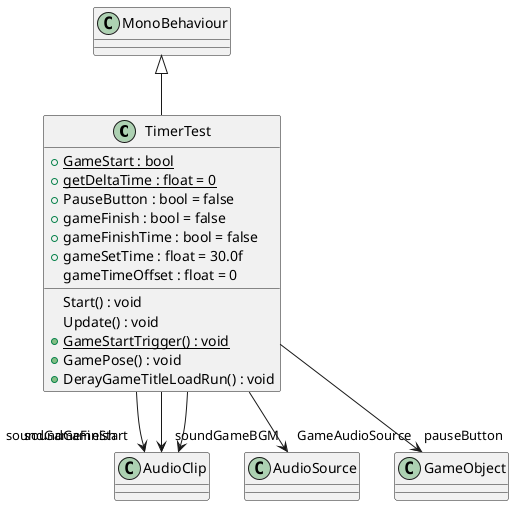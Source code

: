 @startuml
class TimerTest {
    + {static} GameStart : bool
    + {static} getDeltaTime : float = 0
    + PauseButton : bool = false
    + gameFinish : bool = false
    + gameFinishTime : bool = false
    + gameSetTime : float = 30.0f
    gameTimeOffset : float = 0
    Start() : void
    Update() : void
    + {static} GameStartTrigger() : void
    + GamePose() : void
    + DerayGameTitleLoadRun() : void
}
MonoBehaviour <|-- TimerTest
TimerTest --> "soundGameStart" AudioClip
TimerTest --> "soundGameBGM" AudioClip
TimerTest --> "soundGameFinish" AudioClip
TimerTest --> "GameAudioSource" AudioSource
TimerTest --> "pauseButton" GameObject
@enduml
